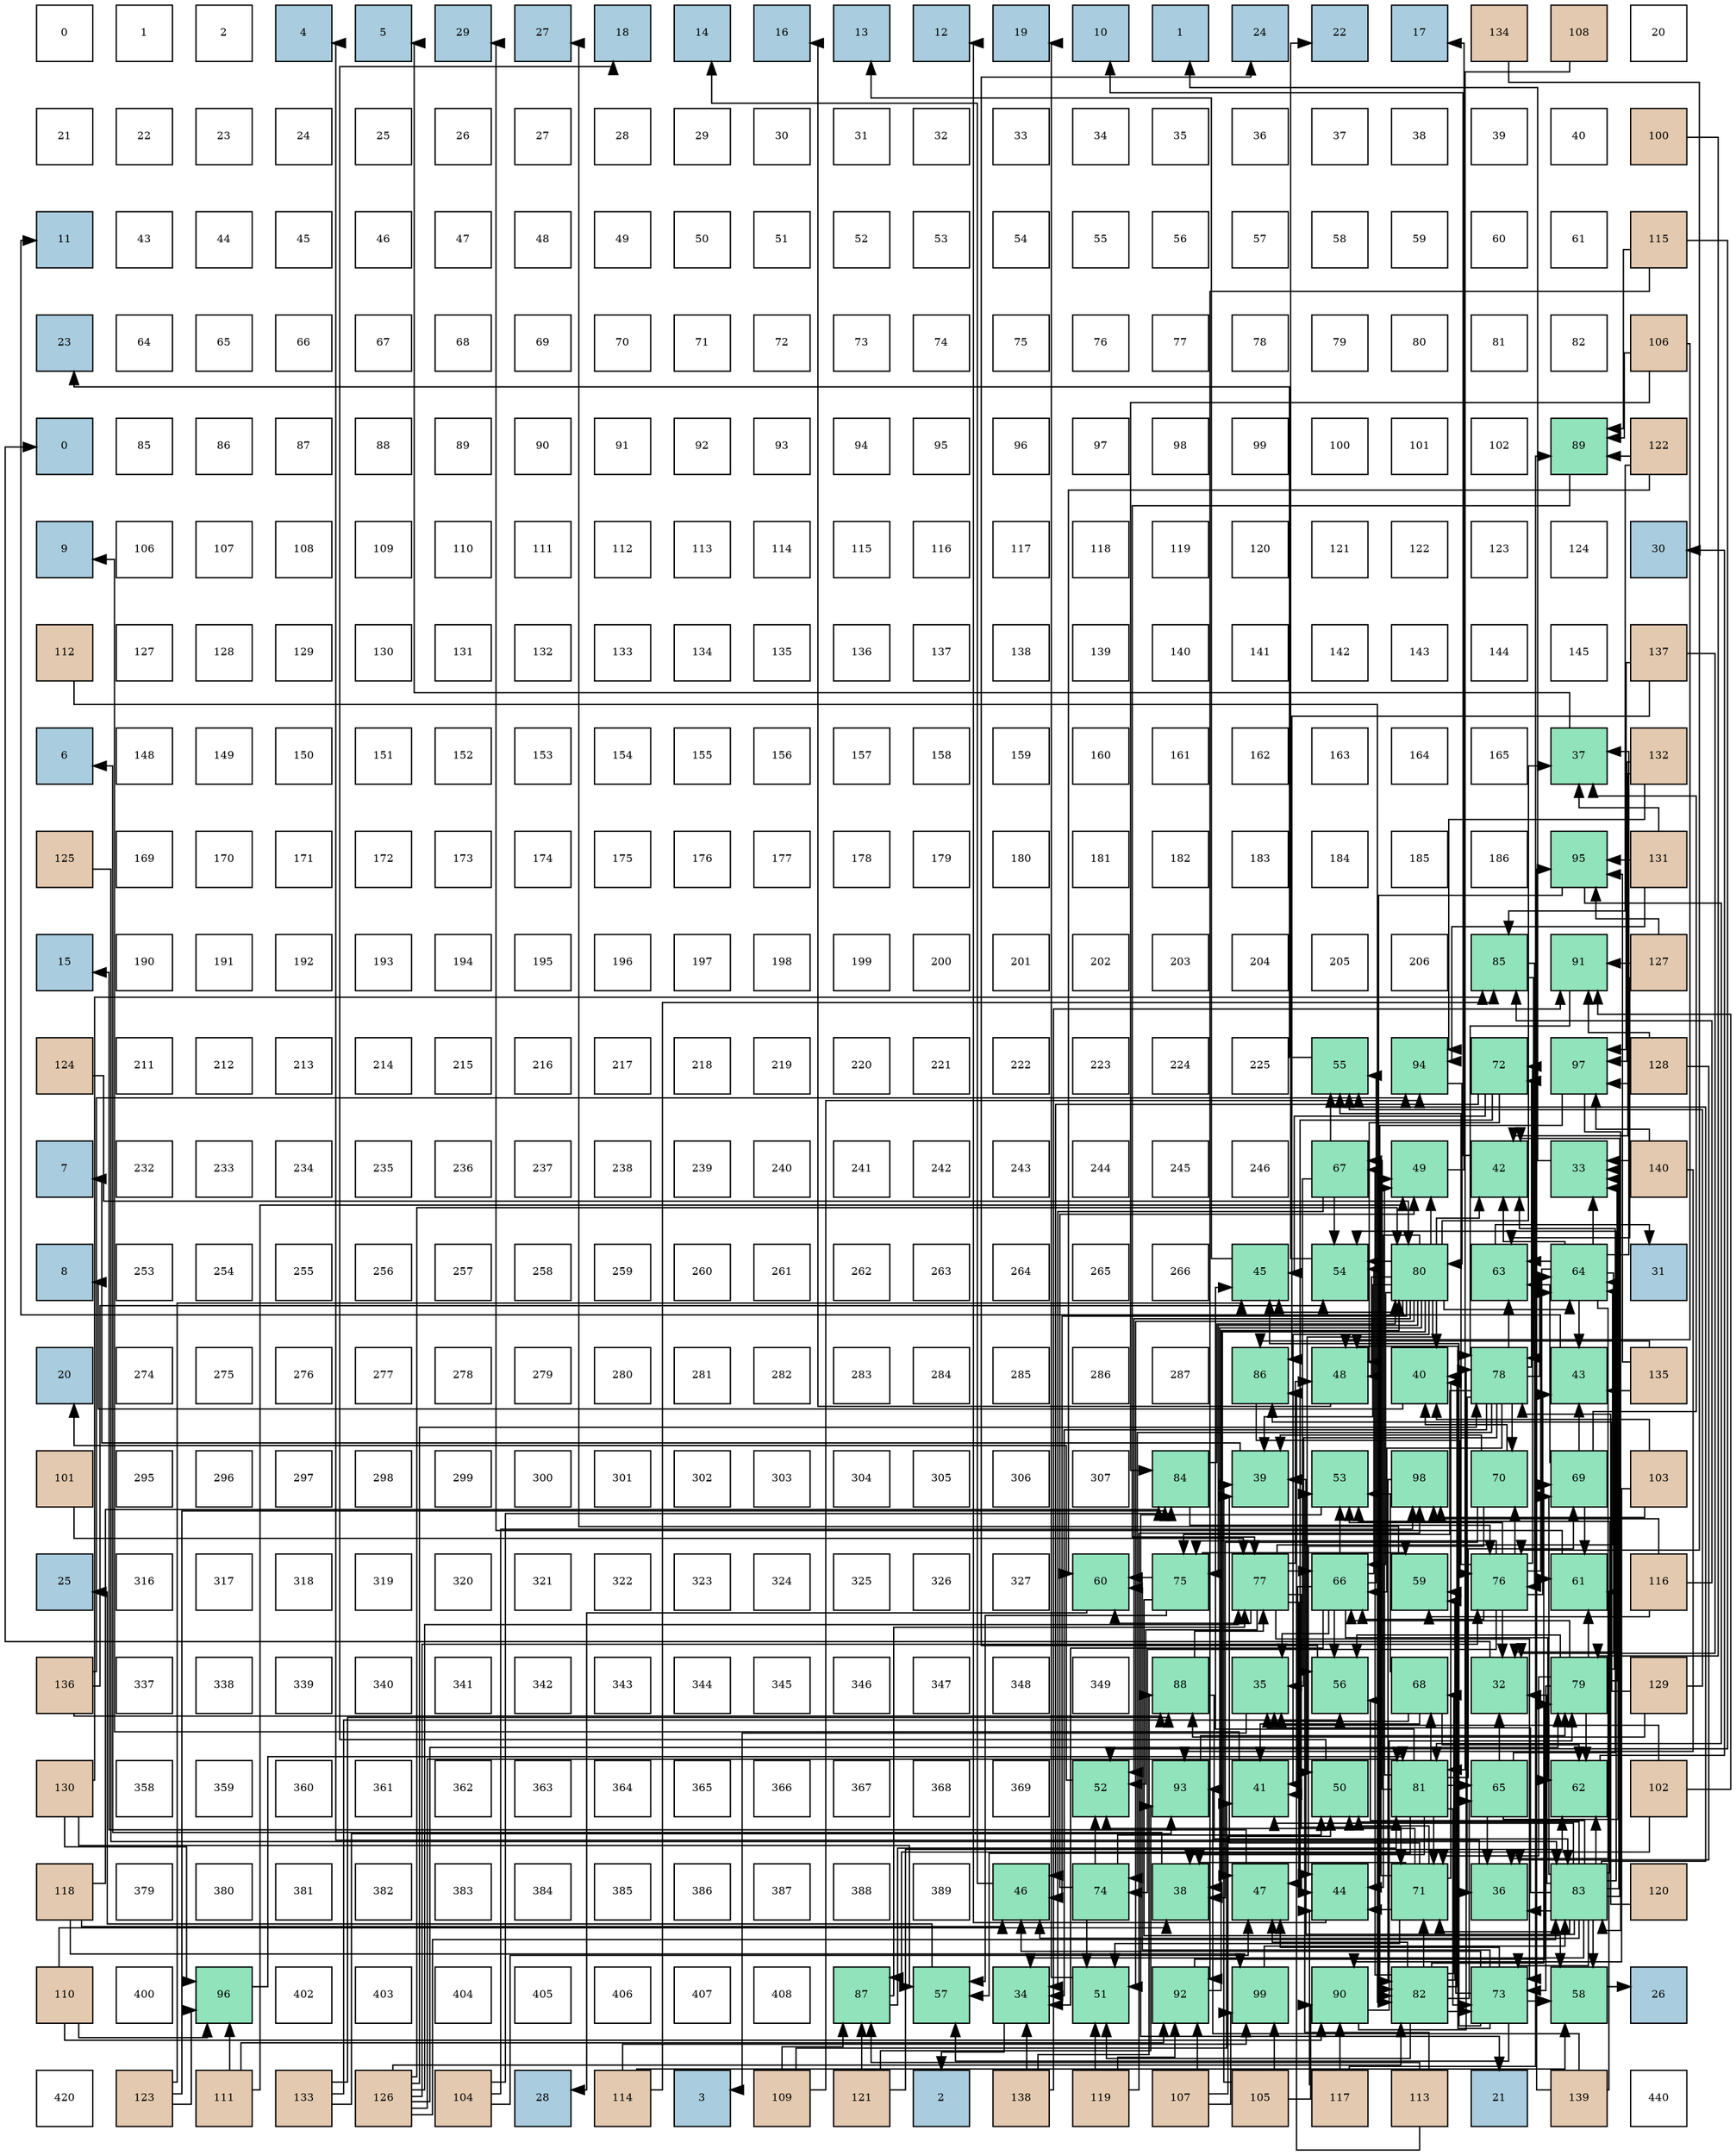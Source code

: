 digraph layout{
 rankdir=TB;
 splines=ortho;
 node [style=filled shape=square fixedsize=true width=0.6];
0[label="0", fontsize=8, fillcolor="#ffffff"];
1[label="1", fontsize=8, fillcolor="#ffffff"];
2[label="2", fontsize=8, fillcolor="#ffffff"];
3[label="4", fontsize=8, fillcolor="#a9ccde"];
4[label="5", fontsize=8, fillcolor="#a9ccde"];
5[label="29", fontsize=8, fillcolor="#a9ccde"];
6[label="27", fontsize=8, fillcolor="#a9ccde"];
7[label="18", fontsize=8, fillcolor="#a9ccde"];
8[label="14", fontsize=8, fillcolor="#a9ccde"];
9[label="16", fontsize=8, fillcolor="#a9ccde"];
10[label="13", fontsize=8, fillcolor="#a9ccde"];
11[label="12", fontsize=8, fillcolor="#a9ccde"];
12[label="19", fontsize=8, fillcolor="#a9ccde"];
13[label="10", fontsize=8, fillcolor="#a9ccde"];
14[label="1", fontsize=8, fillcolor="#a9ccde"];
15[label="24", fontsize=8, fillcolor="#a9ccde"];
16[label="22", fontsize=8, fillcolor="#a9ccde"];
17[label="17", fontsize=8, fillcolor="#a9ccde"];
18[label="134", fontsize=8, fillcolor="#e3c9af"];
19[label="108", fontsize=8, fillcolor="#e3c9af"];
20[label="20", fontsize=8, fillcolor="#ffffff"];
21[label="21", fontsize=8, fillcolor="#ffffff"];
22[label="22", fontsize=8, fillcolor="#ffffff"];
23[label="23", fontsize=8, fillcolor="#ffffff"];
24[label="24", fontsize=8, fillcolor="#ffffff"];
25[label="25", fontsize=8, fillcolor="#ffffff"];
26[label="26", fontsize=8, fillcolor="#ffffff"];
27[label="27", fontsize=8, fillcolor="#ffffff"];
28[label="28", fontsize=8, fillcolor="#ffffff"];
29[label="29", fontsize=8, fillcolor="#ffffff"];
30[label="30", fontsize=8, fillcolor="#ffffff"];
31[label="31", fontsize=8, fillcolor="#ffffff"];
32[label="32", fontsize=8, fillcolor="#ffffff"];
33[label="33", fontsize=8, fillcolor="#ffffff"];
34[label="34", fontsize=8, fillcolor="#ffffff"];
35[label="35", fontsize=8, fillcolor="#ffffff"];
36[label="36", fontsize=8, fillcolor="#ffffff"];
37[label="37", fontsize=8, fillcolor="#ffffff"];
38[label="38", fontsize=8, fillcolor="#ffffff"];
39[label="39", fontsize=8, fillcolor="#ffffff"];
40[label="40", fontsize=8, fillcolor="#ffffff"];
41[label="100", fontsize=8, fillcolor="#e3c9af"];
42[label="11", fontsize=8, fillcolor="#a9ccde"];
43[label="43", fontsize=8, fillcolor="#ffffff"];
44[label="44", fontsize=8, fillcolor="#ffffff"];
45[label="45", fontsize=8, fillcolor="#ffffff"];
46[label="46", fontsize=8, fillcolor="#ffffff"];
47[label="47", fontsize=8, fillcolor="#ffffff"];
48[label="48", fontsize=8, fillcolor="#ffffff"];
49[label="49", fontsize=8, fillcolor="#ffffff"];
50[label="50", fontsize=8, fillcolor="#ffffff"];
51[label="51", fontsize=8, fillcolor="#ffffff"];
52[label="52", fontsize=8, fillcolor="#ffffff"];
53[label="53", fontsize=8, fillcolor="#ffffff"];
54[label="54", fontsize=8, fillcolor="#ffffff"];
55[label="55", fontsize=8, fillcolor="#ffffff"];
56[label="56", fontsize=8, fillcolor="#ffffff"];
57[label="57", fontsize=8, fillcolor="#ffffff"];
58[label="58", fontsize=8, fillcolor="#ffffff"];
59[label="59", fontsize=8, fillcolor="#ffffff"];
60[label="60", fontsize=8, fillcolor="#ffffff"];
61[label="61", fontsize=8, fillcolor="#ffffff"];
62[label="115", fontsize=8, fillcolor="#e3c9af"];
63[label="23", fontsize=8, fillcolor="#a9ccde"];
64[label="64", fontsize=8, fillcolor="#ffffff"];
65[label="65", fontsize=8, fillcolor="#ffffff"];
66[label="66", fontsize=8, fillcolor="#ffffff"];
67[label="67", fontsize=8, fillcolor="#ffffff"];
68[label="68", fontsize=8, fillcolor="#ffffff"];
69[label="69", fontsize=8, fillcolor="#ffffff"];
70[label="70", fontsize=8, fillcolor="#ffffff"];
71[label="71", fontsize=8, fillcolor="#ffffff"];
72[label="72", fontsize=8, fillcolor="#ffffff"];
73[label="73", fontsize=8, fillcolor="#ffffff"];
74[label="74", fontsize=8, fillcolor="#ffffff"];
75[label="75", fontsize=8, fillcolor="#ffffff"];
76[label="76", fontsize=8, fillcolor="#ffffff"];
77[label="77", fontsize=8, fillcolor="#ffffff"];
78[label="78", fontsize=8, fillcolor="#ffffff"];
79[label="79", fontsize=8, fillcolor="#ffffff"];
80[label="80", fontsize=8, fillcolor="#ffffff"];
81[label="81", fontsize=8, fillcolor="#ffffff"];
82[label="82", fontsize=8, fillcolor="#ffffff"];
83[label="106", fontsize=8, fillcolor="#e3c9af"];
84[label="0", fontsize=8, fillcolor="#a9ccde"];
85[label="85", fontsize=8, fillcolor="#ffffff"];
86[label="86", fontsize=8, fillcolor="#ffffff"];
87[label="87", fontsize=8, fillcolor="#ffffff"];
88[label="88", fontsize=8, fillcolor="#ffffff"];
89[label="89", fontsize=8, fillcolor="#ffffff"];
90[label="90", fontsize=8, fillcolor="#ffffff"];
91[label="91", fontsize=8, fillcolor="#ffffff"];
92[label="92", fontsize=8, fillcolor="#ffffff"];
93[label="93", fontsize=8, fillcolor="#ffffff"];
94[label="94", fontsize=8, fillcolor="#ffffff"];
95[label="95", fontsize=8, fillcolor="#ffffff"];
96[label="96", fontsize=8, fillcolor="#ffffff"];
97[label="97", fontsize=8, fillcolor="#ffffff"];
98[label="98", fontsize=8, fillcolor="#ffffff"];
99[label="99", fontsize=8, fillcolor="#ffffff"];
100[label="100", fontsize=8, fillcolor="#ffffff"];
101[label="101", fontsize=8, fillcolor="#ffffff"];
102[label="102", fontsize=8, fillcolor="#ffffff"];
103[label="89", fontsize=8, fillcolor="#91e3bb"];
104[label="122", fontsize=8, fillcolor="#e3c9af"];
105[label="9", fontsize=8, fillcolor="#a9ccde"];
106[label="106", fontsize=8, fillcolor="#ffffff"];
107[label="107", fontsize=8, fillcolor="#ffffff"];
108[label="108", fontsize=8, fillcolor="#ffffff"];
109[label="109", fontsize=8, fillcolor="#ffffff"];
110[label="110", fontsize=8, fillcolor="#ffffff"];
111[label="111", fontsize=8, fillcolor="#ffffff"];
112[label="112", fontsize=8, fillcolor="#ffffff"];
113[label="113", fontsize=8, fillcolor="#ffffff"];
114[label="114", fontsize=8, fillcolor="#ffffff"];
115[label="115", fontsize=8, fillcolor="#ffffff"];
116[label="116", fontsize=8, fillcolor="#ffffff"];
117[label="117", fontsize=8, fillcolor="#ffffff"];
118[label="118", fontsize=8, fillcolor="#ffffff"];
119[label="119", fontsize=8, fillcolor="#ffffff"];
120[label="120", fontsize=8, fillcolor="#ffffff"];
121[label="121", fontsize=8, fillcolor="#ffffff"];
122[label="122", fontsize=8, fillcolor="#ffffff"];
123[label="123", fontsize=8, fillcolor="#ffffff"];
124[label="124", fontsize=8, fillcolor="#ffffff"];
125[label="30", fontsize=8, fillcolor="#a9ccde"];
126[label="112", fontsize=8, fillcolor="#e3c9af"];
127[label="127", fontsize=8, fillcolor="#ffffff"];
128[label="128", fontsize=8, fillcolor="#ffffff"];
129[label="129", fontsize=8, fillcolor="#ffffff"];
130[label="130", fontsize=8, fillcolor="#ffffff"];
131[label="131", fontsize=8, fillcolor="#ffffff"];
132[label="132", fontsize=8, fillcolor="#ffffff"];
133[label="133", fontsize=8, fillcolor="#ffffff"];
134[label="134", fontsize=8, fillcolor="#ffffff"];
135[label="135", fontsize=8, fillcolor="#ffffff"];
136[label="136", fontsize=8, fillcolor="#ffffff"];
137[label="137", fontsize=8, fillcolor="#ffffff"];
138[label="138", fontsize=8, fillcolor="#ffffff"];
139[label="139", fontsize=8, fillcolor="#ffffff"];
140[label="140", fontsize=8, fillcolor="#ffffff"];
141[label="141", fontsize=8, fillcolor="#ffffff"];
142[label="142", fontsize=8, fillcolor="#ffffff"];
143[label="143", fontsize=8, fillcolor="#ffffff"];
144[label="144", fontsize=8, fillcolor="#ffffff"];
145[label="145", fontsize=8, fillcolor="#ffffff"];
146[label="137", fontsize=8, fillcolor="#e3c9af"];
147[label="6", fontsize=8, fillcolor="#a9ccde"];
148[label="148", fontsize=8, fillcolor="#ffffff"];
149[label="149", fontsize=8, fillcolor="#ffffff"];
150[label="150", fontsize=8, fillcolor="#ffffff"];
151[label="151", fontsize=8, fillcolor="#ffffff"];
152[label="152", fontsize=8, fillcolor="#ffffff"];
153[label="153", fontsize=8, fillcolor="#ffffff"];
154[label="154", fontsize=8, fillcolor="#ffffff"];
155[label="155", fontsize=8, fillcolor="#ffffff"];
156[label="156", fontsize=8, fillcolor="#ffffff"];
157[label="157", fontsize=8, fillcolor="#ffffff"];
158[label="158", fontsize=8, fillcolor="#ffffff"];
159[label="159", fontsize=8, fillcolor="#ffffff"];
160[label="160", fontsize=8, fillcolor="#ffffff"];
161[label="161", fontsize=8, fillcolor="#ffffff"];
162[label="162", fontsize=8, fillcolor="#ffffff"];
163[label="163", fontsize=8, fillcolor="#ffffff"];
164[label="164", fontsize=8, fillcolor="#ffffff"];
165[label="165", fontsize=8, fillcolor="#ffffff"];
166[label="37", fontsize=8, fillcolor="#91e3bb"];
167[label="132", fontsize=8, fillcolor="#e3c9af"];
168[label="125", fontsize=8, fillcolor="#e3c9af"];
169[label="169", fontsize=8, fillcolor="#ffffff"];
170[label="170", fontsize=8, fillcolor="#ffffff"];
171[label="171", fontsize=8, fillcolor="#ffffff"];
172[label="172", fontsize=8, fillcolor="#ffffff"];
173[label="173", fontsize=8, fillcolor="#ffffff"];
174[label="174", fontsize=8, fillcolor="#ffffff"];
175[label="175", fontsize=8, fillcolor="#ffffff"];
176[label="176", fontsize=8, fillcolor="#ffffff"];
177[label="177", fontsize=8, fillcolor="#ffffff"];
178[label="178", fontsize=8, fillcolor="#ffffff"];
179[label="179", fontsize=8, fillcolor="#ffffff"];
180[label="180", fontsize=8, fillcolor="#ffffff"];
181[label="181", fontsize=8, fillcolor="#ffffff"];
182[label="182", fontsize=8, fillcolor="#ffffff"];
183[label="183", fontsize=8, fillcolor="#ffffff"];
184[label="184", fontsize=8, fillcolor="#ffffff"];
185[label="185", fontsize=8, fillcolor="#ffffff"];
186[label="186", fontsize=8, fillcolor="#ffffff"];
187[label="95", fontsize=8, fillcolor="#91e3bb"];
188[label="131", fontsize=8, fillcolor="#e3c9af"];
189[label="15", fontsize=8, fillcolor="#a9ccde"];
190[label="190", fontsize=8, fillcolor="#ffffff"];
191[label="191", fontsize=8, fillcolor="#ffffff"];
192[label="192", fontsize=8, fillcolor="#ffffff"];
193[label="193", fontsize=8, fillcolor="#ffffff"];
194[label="194", fontsize=8, fillcolor="#ffffff"];
195[label="195", fontsize=8, fillcolor="#ffffff"];
196[label="196", fontsize=8, fillcolor="#ffffff"];
197[label="197", fontsize=8, fillcolor="#ffffff"];
198[label="198", fontsize=8, fillcolor="#ffffff"];
199[label="199", fontsize=8, fillcolor="#ffffff"];
200[label="200", fontsize=8, fillcolor="#ffffff"];
201[label="201", fontsize=8, fillcolor="#ffffff"];
202[label="202", fontsize=8, fillcolor="#ffffff"];
203[label="203", fontsize=8, fillcolor="#ffffff"];
204[label="204", fontsize=8, fillcolor="#ffffff"];
205[label="205", fontsize=8, fillcolor="#ffffff"];
206[label="206", fontsize=8, fillcolor="#ffffff"];
207[label="85", fontsize=8, fillcolor="#91e3bb"];
208[label="91", fontsize=8, fillcolor="#91e3bb"];
209[label="127", fontsize=8, fillcolor="#e3c9af"];
210[label="124", fontsize=8, fillcolor="#e3c9af"];
211[label="211", fontsize=8, fillcolor="#ffffff"];
212[label="212", fontsize=8, fillcolor="#ffffff"];
213[label="213", fontsize=8, fillcolor="#ffffff"];
214[label="214", fontsize=8, fillcolor="#ffffff"];
215[label="215", fontsize=8, fillcolor="#ffffff"];
216[label="216", fontsize=8, fillcolor="#ffffff"];
217[label="217", fontsize=8, fillcolor="#ffffff"];
218[label="218", fontsize=8, fillcolor="#ffffff"];
219[label="219", fontsize=8, fillcolor="#ffffff"];
220[label="220", fontsize=8, fillcolor="#ffffff"];
221[label="221", fontsize=8, fillcolor="#ffffff"];
222[label="222", fontsize=8, fillcolor="#ffffff"];
223[label="223", fontsize=8, fillcolor="#ffffff"];
224[label="224", fontsize=8, fillcolor="#ffffff"];
225[label="225", fontsize=8, fillcolor="#ffffff"];
226[label="55", fontsize=8, fillcolor="#91e3bb"];
227[label="94", fontsize=8, fillcolor="#91e3bb"];
228[label="72", fontsize=8, fillcolor="#91e3bb"];
229[label="97", fontsize=8, fillcolor="#91e3bb"];
230[label="128", fontsize=8, fillcolor="#e3c9af"];
231[label="7", fontsize=8, fillcolor="#a9ccde"];
232[label="232", fontsize=8, fillcolor="#ffffff"];
233[label="233", fontsize=8, fillcolor="#ffffff"];
234[label="234", fontsize=8, fillcolor="#ffffff"];
235[label="235", fontsize=8, fillcolor="#ffffff"];
236[label="236", fontsize=8, fillcolor="#ffffff"];
237[label="237", fontsize=8, fillcolor="#ffffff"];
238[label="238", fontsize=8, fillcolor="#ffffff"];
239[label="239", fontsize=8, fillcolor="#ffffff"];
240[label="240", fontsize=8, fillcolor="#ffffff"];
241[label="241", fontsize=8, fillcolor="#ffffff"];
242[label="242", fontsize=8, fillcolor="#ffffff"];
243[label="243", fontsize=8, fillcolor="#ffffff"];
244[label="244", fontsize=8, fillcolor="#ffffff"];
245[label="245", fontsize=8, fillcolor="#ffffff"];
246[label="246", fontsize=8, fillcolor="#ffffff"];
247[label="67", fontsize=8, fillcolor="#91e3bb"];
248[label="49", fontsize=8, fillcolor="#91e3bb"];
249[label="42", fontsize=8, fillcolor="#91e3bb"];
250[label="33", fontsize=8, fillcolor="#91e3bb"];
251[label="140", fontsize=8, fillcolor="#e3c9af"];
252[label="8", fontsize=8, fillcolor="#a9ccde"];
253[label="253", fontsize=8, fillcolor="#ffffff"];
254[label="254", fontsize=8, fillcolor="#ffffff"];
255[label="255", fontsize=8, fillcolor="#ffffff"];
256[label="256", fontsize=8, fillcolor="#ffffff"];
257[label="257", fontsize=8, fillcolor="#ffffff"];
258[label="258", fontsize=8, fillcolor="#ffffff"];
259[label="259", fontsize=8, fillcolor="#ffffff"];
260[label="260", fontsize=8, fillcolor="#ffffff"];
261[label="261", fontsize=8, fillcolor="#ffffff"];
262[label="262", fontsize=8, fillcolor="#ffffff"];
263[label="263", fontsize=8, fillcolor="#ffffff"];
264[label="264", fontsize=8, fillcolor="#ffffff"];
265[label="265", fontsize=8, fillcolor="#ffffff"];
266[label="266", fontsize=8, fillcolor="#ffffff"];
267[label="45", fontsize=8, fillcolor="#91e3bb"];
268[label="54", fontsize=8, fillcolor="#91e3bb"];
269[label="80", fontsize=8, fillcolor="#91e3bb"];
270[label="63", fontsize=8, fillcolor="#91e3bb"];
271[label="64", fontsize=8, fillcolor="#91e3bb"];
272[label="31", fontsize=8, fillcolor="#a9ccde"];
273[label="20", fontsize=8, fillcolor="#a9ccde"];
274[label="274", fontsize=8, fillcolor="#ffffff"];
275[label="275", fontsize=8, fillcolor="#ffffff"];
276[label="276", fontsize=8, fillcolor="#ffffff"];
277[label="277", fontsize=8, fillcolor="#ffffff"];
278[label="278", fontsize=8, fillcolor="#ffffff"];
279[label="279", fontsize=8, fillcolor="#ffffff"];
280[label="280", fontsize=8, fillcolor="#ffffff"];
281[label="281", fontsize=8, fillcolor="#ffffff"];
282[label="282", fontsize=8, fillcolor="#ffffff"];
283[label="283", fontsize=8, fillcolor="#ffffff"];
284[label="284", fontsize=8, fillcolor="#ffffff"];
285[label="285", fontsize=8, fillcolor="#ffffff"];
286[label="286", fontsize=8, fillcolor="#ffffff"];
287[label="287", fontsize=8, fillcolor="#ffffff"];
288[label="86", fontsize=8, fillcolor="#91e3bb"];
289[label="48", fontsize=8, fillcolor="#91e3bb"];
290[label="40", fontsize=8, fillcolor="#91e3bb"];
291[label="78", fontsize=8, fillcolor="#91e3bb"];
292[label="43", fontsize=8, fillcolor="#91e3bb"];
293[label="135", fontsize=8, fillcolor="#e3c9af"];
294[label="101", fontsize=8, fillcolor="#e3c9af"];
295[label="295", fontsize=8, fillcolor="#ffffff"];
296[label="296", fontsize=8, fillcolor="#ffffff"];
297[label="297", fontsize=8, fillcolor="#ffffff"];
298[label="298", fontsize=8, fillcolor="#ffffff"];
299[label="299", fontsize=8, fillcolor="#ffffff"];
300[label="300", fontsize=8, fillcolor="#ffffff"];
301[label="301", fontsize=8, fillcolor="#ffffff"];
302[label="302", fontsize=8, fillcolor="#ffffff"];
303[label="303", fontsize=8, fillcolor="#ffffff"];
304[label="304", fontsize=8, fillcolor="#ffffff"];
305[label="305", fontsize=8, fillcolor="#ffffff"];
306[label="306", fontsize=8, fillcolor="#ffffff"];
307[label="307", fontsize=8, fillcolor="#ffffff"];
308[label="84", fontsize=8, fillcolor="#91e3bb"];
309[label="39", fontsize=8, fillcolor="#91e3bb"];
310[label="53", fontsize=8, fillcolor="#91e3bb"];
311[label="98", fontsize=8, fillcolor="#91e3bb"];
312[label="70", fontsize=8, fillcolor="#91e3bb"];
313[label="69", fontsize=8, fillcolor="#91e3bb"];
314[label="103", fontsize=8, fillcolor="#e3c9af"];
315[label="25", fontsize=8, fillcolor="#a9ccde"];
316[label="316", fontsize=8, fillcolor="#ffffff"];
317[label="317", fontsize=8, fillcolor="#ffffff"];
318[label="318", fontsize=8, fillcolor="#ffffff"];
319[label="319", fontsize=8, fillcolor="#ffffff"];
320[label="320", fontsize=8, fillcolor="#ffffff"];
321[label="321", fontsize=8, fillcolor="#ffffff"];
322[label="322", fontsize=8, fillcolor="#ffffff"];
323[label="323", fontsize=8, fillcolor="#ffffff"];
324[label="324", fontsize=8, fillcolor="#ffffff"];
325[label="325", fontsize=8, fillcolor="#ffffff"];
326[label="326", fontsize=8, fillcolor="#ffffff"];
327[label="327", fontsize=8, fillcolor="#ffffff"];
328[label="60", fontsize=8, fillcolor="#91e3bb"];
329[label="75", fontsize=8, fillcolor="#91e3bb"];
330[label="77", fontsize=8, fillcolor="#91e3bb"];
331[label="66", fontsize=8, fillcolor="#91e3bb"];
332[label="59", fontsize=8, fillcolor="#91e3bb"];
333[label="76", fontsize=8, fillcolor="#91e3bb"];
334[label="61", fontsize=8, fillcolor="#91e3bb"];
335[label="116", fontsize=8, fillcolor="#e3c9af"];
336[label="136", fontsize=8, fillcolor="#e3c9af"];
337[label="337", fontsize=8, fillcolor="#ffffff"];
338[label="338", fontsize=8, fillcolor="#ffffff"];
339[label="339", fontsize=8, fillcolor="#ffffff"];
340[label="340", fontsize=8, fillcolor="#ffffff"];
341[label="341", fontsize=8, fillcolor="#ffffff"];
342[label="342", fontsize=8, fillcolor="#ffffff"];
343[label="343", fontsize=8, fillcolor="#ffffff"];
344[label="344", fontsize=8, fillcolor="#ffffff"];
345[label="345", fontsize=8, fillcolor="#ffffff"];
346[label="346", fontsize=8, fillcolor="#ffffff"];
347[label="347", fontsize=8, fillcolor="#ffffff"];
348[label="348", fontsize=8, fillcolor="#ffffff"];
349[label="349", fontsize=8, fillcolor="#ffffff"];
350[label="88", fontsize=8, fillcolor="#91e3bb"];
351[label="35", fontsize=8, fillcolor="#91e3bb"];
352[label="56", fontsize=8, fillcolor="#91e3bb"];
353[label="68", fontsize=8, fillcolor="#91e3bb"];
354[label="32", fontsize=8, fillcolor="#91e3bb"];
355[label="79", fontsize=8, fillcolor="#91e3bb"];
356[label="129", fontsize=8, fillcolor="#e3c9af"];
357[label="130", fontsize=8, fillcolor="#e3c9af"];
358[label="358", fontsize=8, fillcolor="#ffffff"];
359[label="359", fontsize=8, fillcolor="#ffffff"];
360[label="360", fontsize=8, fillcolor="#ffffff"];
361[label="361", fontsize=8, fillcolor="#ffffff"];
362[label="362", fontsize=8, fillcolor="#ffffff"];
363[label="363", fontsize=8, fillcolor="#ffffff"];
364[label="364", fontsize=8, fillcolor="#ffffff"];
365[label="365", fontsize=8, fillcolor="#ffffff"];
366[label="366", fontsize=8, fillcolor="#ffffff"];
367[label="367", fontsize=8, fillcolor="#ffffff"];
368[label="368", fontsize=8, fillcolor="#ffffff"];
369[label="369", fontsize=8, fillcolor="#ffffff"];
370[label="52", fontsize=8, fillcolor="#91e3bb"];
371[label="93", fontsize=8, fillcolor="#91e3bb"];
372[label="41", fontsize=8, fillcolor="#91e3bb"];
373[label="50", fontsize=8, fillcolor="#91e3bb"];
374[label="81", fontsize=8, fillcolor="#91e3bb"];
375[label="65", fontsize=8, fillcolor="#91e3bb"];
376[label="62", fontsize=8, fillcolor="#91e3bb"];
377[label="102", fontsize=8, fillcolor="#e3c9af"];
378[label="118", fontsize=8, fillcolor="#e3c9af"];
379[label="379", fontsize=8, fillcolor="#ffffff"];
380[label="380", fontsize=8, fillcolor="#ffffff"];
381[label="381", fontsize=8, fillcolor="#ffffff"];
382[label="382", fontsize=8, fillcolor="#ffffff"];
383[label="383", fontsize=8, fillcolor="#ffffff"];
384[label="384", fontsize=8, fillcolor="#ffffff"];
385[label="385", fontsize=8, fillcolor="#ffffff"];
386[label="386", fontsize=8, fillcolor="#ffffff"];
387[label="387", fontsize=8, fillcolor="#ffffff"];
388[label="388", fontsize=8, fillcolor="#ffffff"];
389[label="389", fontsize=8, fillcolor="#ffffff"];
390[label="46", fontsize=8, fillcolor="#91e3bb"];
391[label="74", fontsize=8, fillcolor="#91e3bb"];
392[label="38", fontsize=8, fillcolor="#91e3bb"];
393[label="47", fontsize=8, fillcolor="#91e3bb"];
394[label="44", fontsize=8, fillcolor="#91e3bb"];
395[label="71", fontsize=8, fillcolor="#91e3bb"];
396[label="36", fontsize=8, fillcolor="#91e3bb"];
397[label="83", fontsize=8, fillcolor="#91e3bb"];
398[label="120", fontsize=8, fillcolor="#e3c9af"];
399[label="110", fontsize=8, fillcolor="#e3c9af"];
400[label="400", fontsize=8, fillcolor="#ffffff"];
401[label="96", fontsize=8, fillcolor="#91e3bb"];
402[label="402", fontsize=8, fillcolor="#ffffff"];
403[label="403", fontsize=8, fillcolor="#ffffff"];
404[label="404", fontsize=8, fillcolor="#ffffff"];
405[label="405", fontsize=8, fillcolor="#ffffff"];
406[label="406", fontsize=8, fillcolor="#ffffff"];
407[label="407", fontsize=8, fillcolor="#ffffff"];
408[label="408", fontsize=8, fillcolor="#ffffff"];
409[label="87", fontsize=8, fillcolor="#91e3bb"];
410[label="57", fontsize=8, fillcolor="#91e3bb"];
411[label="34", fontsize=8, fillcolor="#91e3bb"];
412[label="51", fontsize=8, fillcolor="#91e3bb"];
413[label="92", fontsize=8, fillcolor="#91e3bb"];
414[label="99", fontsize=8, fillcolor="#91e3bb"];
415[label="90", fontsize=8, fillcolor="#91e3bb"];
416[label="82", fontsize=8, fillcolor="#91e3bb"];
417[label="73", fontsize=8, fillcolor="#91e3bb"];
418[label="58", fontsize=8, fillcolor="#91e3bb"];
419[label="26", fontsize=8, fillcolor="#a9ccde"];
420[label="420", fontsize=8, fillcolor="#ffffff"];
421[label="123", fontsize=8, fillcolor="#e3c9af"];
422[label="111", fontsize=8, fillcolor="#e3c9af"];
423[label="133", fontsize=8, fillcolor="#e3c9af"];
424[label="126", fontsize=8, fillcolor="#e3c9af"];
425[label="104", fontsize=8, fillcolor="#e3c9af"];
426[label="28", fontsize=8, fillcolor="#a9ccde"];
427[label="114", fontsize=8, fillcolor="#e3c9af"];
428[label="3", fontsize=8, fillcolor="#a9ccde"];
429[label="109", fontsize=8, fillcolor="#e3c9af"];
430[label="121", fontsize=8, fillcolor="#e3c9af"];
431[label="2", fontsize=8, fillcolor="#a9ccde"];
432[label="138", fontsize=8, fillcolor="#e3c9af"];
433[label="119", fontsize=8, fillcolor="#e3c9af"];
434[label="107", fontsize=8, fillcolor="#e3c9af"];
435[label="105", fontsize=8, fillcolor="#e3c9af"];
436[label="117", fontsize=8, fillcolor="#e3c9af"];
437[label="113", fontsize=8, fillcolor="#e3c9af"];
438[label="21", fontsize=8, fillcolor="#a9ccde"];
439[label="139", fontsize=8, fillcolor="#e3c9af"];
440[label="440", fontsize=8, fillcolor="#ffffff"];
edge [constraint=false, style=vis];354 -> 84;
250 -> 14;
411 -> 431;
351 -> 428;
396 -> 3;
166 -> 4;
392 -> 147;
309 -> 231;
290 -> 252;
372 -> 105;
249 -> 13;
292 -> 42;
394 -> 11;
267 -> 10;
390 -> 8;
393 -> 189;
289 -> 9;
248 -> 17;
373 -> 7;
412 -> 12;
370 -> 273;
310 -> 438;
268 -> 16;
226 -> 63;
352 -> 15;
410 -> 315;
418 -> 419;
332 -> 6;
328 -> 426;
334 -> 5;
376 -> 125;
270 -> 272;
271 -> 354;
271 -> 250;
271 -> 396;
271 -> 166;
271 -> 249;
271 -> 292;
271 -> 334;
271 -> 270;
375 -> 354;
375 -> 250;
375 -> 396;
375 -> 249;
331 -> 411;
331 -> 351;
331 -> 372;
331 -> 310;
331 -> 268;
331 -> 226;
331 -> 352;
331 -> 376;
247 -> 411;
247 -> 268;
247 -> 226;
247 -> 352;
353 -> 351;
353 -> 372;
353 -> 310;
353 -> 376;
313 -> 166;
313 -> 292;
313 -> 334;
313 -> 270;
312 -> 392;
312 -> 309;
312 -> 290;
312 -> 394;
395 -> 392;
395 -> 309;
395 -> 290;
395 -> 394;
395 -> 248;
395 -> 373;
395 -> 412;
395 -> 370;
228 -> 267;
228 -> 390;
228 -> 393;
228 -> 289;
417 -> 267;
417 -> 390;
417 -> 393;
417 -> 289;
417 -> 410;
417 -> 418;
417 -> 332;
417 -> 328;
391 -> 248;
391 -> 373;
391 -> 412;
391 -> 370;
329 -> 410;
329 -> 418;
329 -> 332;
329 -> 328;
333 -> 354;
333 -> 292;
333 -> 310;
333 -> 226;
333 -> 271;
333 -> 331;
333 -> 312;
333 -> 228;
333 -> 391;
333 -> 329;
330 -> 394;
330 -> 289;
330 -> 370;
330 -> 328;
330 -> 271;
330 -> 331;
330 -> 395;
330 -> 417;
291 -> 411;
291 -> 351;
291 -> 396;
291 -> 270;
291 -> 271;
291 -> 331;
291 -> 312;
291 -> 228;
291 -> 391;
291 -> 329;
355 -> 250;
355 -> 352;
355 -> 334;
355 -> 376;
355 -> 271;
355 -> 331;
355 -> 395;
355 -> 417;
269 -> 166;
269 -> 392;
269 -> 309;
269 -> 290;
269 -> 372;
269 -> 249;
269 -> 394;
269 -> 267;
269 -> 390;
269 -> 393;
269 -> 289;
269 -> 248;
269 -> 373;
269 -> 412;
269 -> 370;
269 -> 268;
269 -> 271;
269 -> 331;
269 -> 329;
374 -> 392;
374 -> 267;
374 -> 248;
374 -> 410;
374 -> 375;
374 -> 247;
374 -> 353;
374 -> 313;
374 -> 395;
374 -> 417;
416 -> 290;
416 -> 393;
416 -> 412;
416 -> 332;
416 -> 375;
416 -> 247;
416 -> 353;
416 -> 313;
416 -> 395;
416 -> 417;
397 -> 354;
397 -> 250;
397 -> 411;
397 -> 351;
397 -> 396;
397 -> 309;
397 -> 372;
397 -> 249;
397 -> 390;
397 -> 373;
397 -> 310;
397 -> 268;
397 -> 226;
397 -> 352;
397 -> 418;
397 -> 376;
397 -> 313;
397 -> 395;
397 -> 417;
308 -> 333;
308 -> 269;
207 -> 333;
207 -> 291;
288 -> 333;
409 -> 330;
409 -> 374;
350 -> 330;
350 -> 397;
103 -> 330;
415 -> 291;
415 -> 355;
208 -> 291;
413 -> 355;
413 -> 269;
371 -> 355;
227 -> 269;
187 -> 374;
187 -> 416;
401 -> 374;
229 -> 416;
229 -> 397;
311 -> 416;
414 -> 397;
41 -> 355;
294 -> 330;
377 -> 351;
377 -> 409;
377 -> 208;
314 -> 290;
314 -> 415;
314 -> 311;
425 -> 393;
425 -> 308;
425 -> 311;
435 -> 309;
435 -> 415;
435 -> 414;
83 -> 289;
83 -> 308;
83 -> 103;
434 -> 373;
434 -> 413;
434 -> 414;
19 -> 374;
429 -> 372;
429 -> 409;
429 -> 227;
399 -> 392;
399 -> 415;
399 -> 401;
422 -> 248;
422 -> 413;
422 -> 401;
126 -> 416;
437 -> 310;
437 -> 288;
437 -> 409;
427 -> 418;
427 -> 207;
427 -> 414;
62 -> 370;
62 -> 103;
62 -> 413;
335 -> 332;
335 -> 207;
335 -> 311;
436 -> 394;
436 -> 103;
436 -> 415;
378 -> 390;
378 -> 308;
378 -> 414;
433 -> 412;
433 -> 413;
433 -> 311;
398 -> 291;
430 -> 376;
430 -> 409;
430 -> 371;
104 -> 328;
104 -> 207;
104 -> 103;
421 -> 267;
421 -> 308;
421 -> 401;
210 -> 269;
168 -> 397;
424 -> 333;
424 -> 330;
424 -> 291;
424 -> 355;
424 -> 269;
424 -> 374;
424 -> 416;
424 -> 397;
209 -> 270;
209 -> 208;
209 -> 187;
230 -> 396;
230 -> 208;
230 -> 229;
356 -> 226;
356 -> 288;
356 -> 350;
357 -> 410;
357 -> 207;
357 -> 401;
188 -> 166;
188 -> 227;
188 -> 187;
167 -> 249;
167 -> 227;
167 -> 229;
423 -> 352;
423 -> 350;
423 -> 371;
18 -> 333;
293 -> 292;
293 -> 288;
293 -> 187;
336 -> 268;
336 -> 350;
336 -> 227;
146 -> 354;
146 -> 288;
146 -> 229;
432 -> 411;
432 -> 350;
432 -> 208;
439 -> 334;
439 -> 371;
439 -> 187;
251 -> 250;
251 -> 371;
251 -> 229;
edge [constraint=true, style=invis];
0 -> 21 -> 42 -> 63 -> 84 -> 105 -> 126 -> 147 -> 168 -> 189 -> 210 -> 231 -> 252 -> 273 -> 294 -> 315 -> 336 -> 357 -> 378 -> 399 -> 420;
1 -> 22 -> 43 -> 64 -> 85 -> 106 -> 127 -> 148 -> 169 -> 190 -> 211 -> 232 -> 253 -> 274 -> 295 -> 316 -> 337 -> 358 -> 379 -> 400 -> 421;
2 -> 23 -> 44 -> 65 -> 86 -> 107 -> 128 -> 149 -> 170 -> 191 -> 212 -> 233 -> 254 -> 275 -> 296 -> 317 -> 338 -> 359 -> 380 -> 401 -> 422;
3 -> 24 -> 45 -> 66 -> 87 -> 108 -> 129 -> 150 -> 171 -> 192 -> 213 -> 234 -> 255 -> 276 -> 297 -> 318 -> 339 -> 360 -> 381 -> 402 -> 423;
4 -> 25 -> 46 -> 67 -> 88 -> 109 -> 130 -> 151 -> 172 -> 193 -> 214 -> 235 -> 256 -> 277 -> 298 -> 319 -> 340 -> 361 -> 382 -> 403 -> 424;
5 -> 26 -> 47 -> 68 -> 89 -> 110 -> 131 -> 152 -> 173 -> 194 -> 215 -> 236 -> 257 -> 278 -> 299 -> 320 -> 341 -> 362 -> 383 -> 404 -> 425;
6 -> 27 -> 48 -> 69 -> 90 -> 111 -> 132 -> 153 -> 174 -> 195 -> 216 -> 237 -> 258 -> 279 -> 300 -> 321 -> 342 -> 363 -> 384 -> 405 -> 426;
7 -> 28 -> 49 -> 70 -> 91 -> 112 -> 133 -> 154 -> 175 -> 196 -> 217 -> 238 -> 259 -> 280 -> 301 -> 322 -> 343 -> 364 -> 385 -> 406 -> 427;
8 -> 29 -> 50 -> 71 -> 92 -> 113 -> 134 -> 155 -> 176 -> 197 -> 218 -> 239 -> 260 -> 281 -> 302 -> 323 -> 344 -> 365 -> 386 -> 407 -> 428;
9 -> 30 -> 51 -> 72 -> 93 -> 114 -> 135 -> 156 -> 177 -> 198 -> 219 -> 240 -> 261 -> 282 -> 303 -> 324 -> 345 -> 366 -> 387 -> 408 -> 429;
10 -> 31 -> 52 -> 73 -> 94 -> 115 -> 136 -> 157 -> 178 -> 199 -> 220 -> 241 -> 262 -> 283 -> 304 -> 325 -> 346 -> 367 -> 388 -> 409 -> 430;
11 -> 32 -> 53 -> 74 -> 95 -> 116 -> 137 -> 158 -> 179 -> 200 -> 221 -> 242 -> 263 -> 284 -> 305 -> 326 -> 347 -> 368 -> 389 -> 410 -> 431;
12 -> 33 -> 54 -> 75 -> 96 -> 117 -> 138 -> 159 -> 180 -> 201 -> 222 -> 243 -> 264 -> 285 -> 306 -> 327 -> 348 -> 369 -> 390 -> 411 -> 432;
13 -> 34 -> 55 -> 76 -> 97 -> 118 -> 139 -> 160 -> 181 -> 202 -> 223 -> 244 -> 265 -> 286 -> 307 -> 328 -> 349 -> 370 -> 391 -> 412 -> 433;
14 -> 35 -> 56 -> 77 -> 98 -> 119 -> 140 -> 161 -> 182 -> 203 -> 224 -> 245 -> 266 -> 287 -> 308 -> 329 -> 350 -> 371 -> 392 -> 413 -> 434;
15 -> 36 -> 57 -> 78 -> 99 -> 120 -> 141 -> 162 -> 183 -> 204 -> 225 -> 246 -> 267 -> 288 -> 309 -> 330 -> 351 -> 372 -> 393 -> 414 -> 435;
16 -> 37 -> 58 -> 79 -> 100 -> 121 -> 142 -> 163 -> 184 -> 205 -> 226 -> 247 -> 268 -> 289 -> 310 -> 331 -> 352 -> 373 -> 394 -> 415 -> 436;
17 -> 38 -> 59 -> 80 -> 101 -> 122 -> 143 -> 164 -> 185 -> 206 -> 227 -> 248 -> 269 -> 290 -> 311 -> 332 -> 353 -> 374 -> 395 -> 416 -> 437;
18 -> 39 -> 60 -> 81 -> 102 -> 123 -> 144 -> 165 -> 186 -> 207 -> 228 -> 249 -> 270 -> 291 -> 312 -> 333 -> 354 -> 375 -> 396 -> 417 -> 438;
19 -> 40 -> 61 -> 82 -> 103 -> 124 -> 145 -> 166 -> 187 -> 208 -> 229 -> 250 -> 271 -> 292 -> 313 -> 334 -> 355 -> 376 -> 397 -> 418 -> 439;
20 -> 41 -> 62 -> 83 -> 104 -> 125 -> 146 -> 167 -> 188 -> 209 -> 230 -> 251 -> 272 -> 293 -> 314 -> 335 -> 356 -> 377 -> 398 -> 419 -> 440;
rank = same {0 -> 1 -> 2 -> 3 -> 4 -> 5 -> 6 -> 7 -> 8 -> 9 -> 10 -> 11 -> 12 -> 13 -> 14 -> 15 -> 16 -> 17 -> 18 -> 19 -> 20};
rank = same {21 -> 22 -> 23 -> 24 -> 25 -> 26 -> 27 -> 28 -> 29 -> 30 -> 31 -> 32 -> 33 -> 34 -> 35 -> 36 -> 37 -> 38 -> 39 -> 40 -> 41};
rank = same {42 -> 43 -> 44 -> 45 -> 46 -> 47 -> 48 -> 49 -> 50 -> 51 -> 52 -> 53 -> 54 -> 55 -> 56 -> 57 -> 58 -> 59 -> 60 -> 61 -> 62};
rank = same {63 -> 64 -> 65 -> 66 -> 67 -> 68 -> 69 -> 70 -> 71 -> 72 -> 73 -> 74 -> 75 -> 76 -> 77 -> 78 -> 79 -> 80 -> 81 -> 82 -> 83};
rank = same {84 -> 85 -> 86 -> 87 -> 88 -> 89 -> 90 -> 91 -> 92 -> 93 -> 94 -> 95 -> 96 -> 97 -> 98 -> 99 -> 100 -> 101 -> 102 -> 103 -> 104};
rank = same {105 -> 106 -> 107 -> 108 -> 109 -> 110 -> 111 -> 112 -> 113 -> 114 -> 115 -> 116 -> 117 -> 118 -> 119 -> 120 -> 121 -> 122 -> 123 -> 124 -> 125};
rank = same {126 -> 127 -> 128 -> 129 -> 130 -> 131 -> 132 -> 133 -> 134 -> 135 -> 136 -> 137 -> 138 -> 139 -> 140 -> 141 -> 142 -> 143 -> 144 -> 145 -> 146};
rank = same {147 -> 148 -> 149 -> 150 -> 151 -> 152 -> 153 -> 154 -> 155 -> 156 -> 157 -> 158 -> 159 -> 160 -> 161 -> 162 -> 163 -> 164 -> 165 -> 166 -> 167};
rank = same {168 -> 169 -> 170 -> 171 -> 172 -> 173 -> 174 -> 175 -> 176 -> 177 -> 178 -> 179 -> 180 -> 181 -> 182 -> 183 -> 184 -> 185 -> 186 -> 187 -> 188};
rank = same {189 -> 190 -> 191 -> 192 -> 193 -> 194 -> 195 -> 196 -> 197 -> 198 -> 199 -> 200 -> 201 -> 202 -> 203 -> 204 -> 205 -> 206 -> 207 -> 208 -> 209};
rank = same {210 -> 211 -> 212 -> 213 -> 214 -> 215 -> 216 -> 217 -> 218 -> 219 -> 220 -> 221 -> 222 -> 223 -> 224 -> 225 -> 226 -> 227 -> 228 -> 229 -> 230};
rank = same {231 -> 232 -> 233 -> 234 -> 235 -> 236 -> 237 -> 238 -> 239 -> 240 -> 241 -> 242 -> 243 -> 244 -> 245 -> 246 -> 247 -> 248 -> 249 -> 250 -> 251};
rank = same {252 -> 253 -> 254 -> 255 -> 256 -> 257 -> 258 -> 259 -> 260 -> 261 -> 262 -> 263 -> 264 -> 265 -> 266 -> 267 -> 268 -> 269 -> 270 -> 271 -> 272};
rank = same {273 -> 274 -> 275 -> 276 -> 277 -> 278 -> 279 -> 280 -> 281 -> 282 -> 283 -> 284 -> 285 -> 286 -> 287 -> 288 -> 289 -> 290 -> 291 -> 292 -> 293};
rank = same {294 -> 295 -> 296 -> 297 -> 298 -> 299 -> 300 -> 301 -> 302 -> 303 -> 304 -> 305 -> 306 -> 307 -> 308 -> 309 -> 310 -> 311 -> 312 -> 313 -> 314};
rank = same {315 -> 316 -> 317 -> 318 -> 319 -> 320 -> 321 -> 322 -> 323 -> 324 -> 325 -> 326 -> 327 -> 328 -> 329 -> 330 -> 331 -> 332 -> 333 -> 334 -> 335};
rank = same {336 -> 337 -> 338 -> 339 -> 340 -> 341 -> 342 -> 343 -> 344 -> 345 -> 346 -> 347 -> 348 -> 349 -> 350 -> 351 -> 352 -> 353 -> 354 -> 355 -> 356};
rank = same {357 -> 358 -> 359 -> 360 -> 361 -> 362 -> 363 -> 364 -> 365 -> 366 -> 367 -> 368 -> 369 -> 370 -> 371 -> 372 -> 373 -> 374 -> 375 -> 376 -> 377};
rank = same {378 -> 379 -> 380 -> 381 -> 382 -> 383 -> 384 -> 385 -> 386 -> 387 -> 388 -> 389 -> 390 -> 391 -> 392 -> 393 -> 394 -> 395 -> 396 -> 397 -> 398};
rank = same {399 -> 400 -> 401 -> 402 -> 403 -> 404 -> 405 -> 406 -> 407 -> 408 -> 409 -> 410 -> 411 -> 412 -> 413 -> 414 -> 415 -> 416 -> 417 -> 418 -> 419};
rank = same {420 -> 421 -> 422 -> 423 -> 424 -> 425 -> 426 -> 427 -> 428 -> 429 -> 430 -> 431 -> 432 -> 433 -> 434 -> 435 -> 436 -> 437 -> 438 -> 439 -> 440};
}